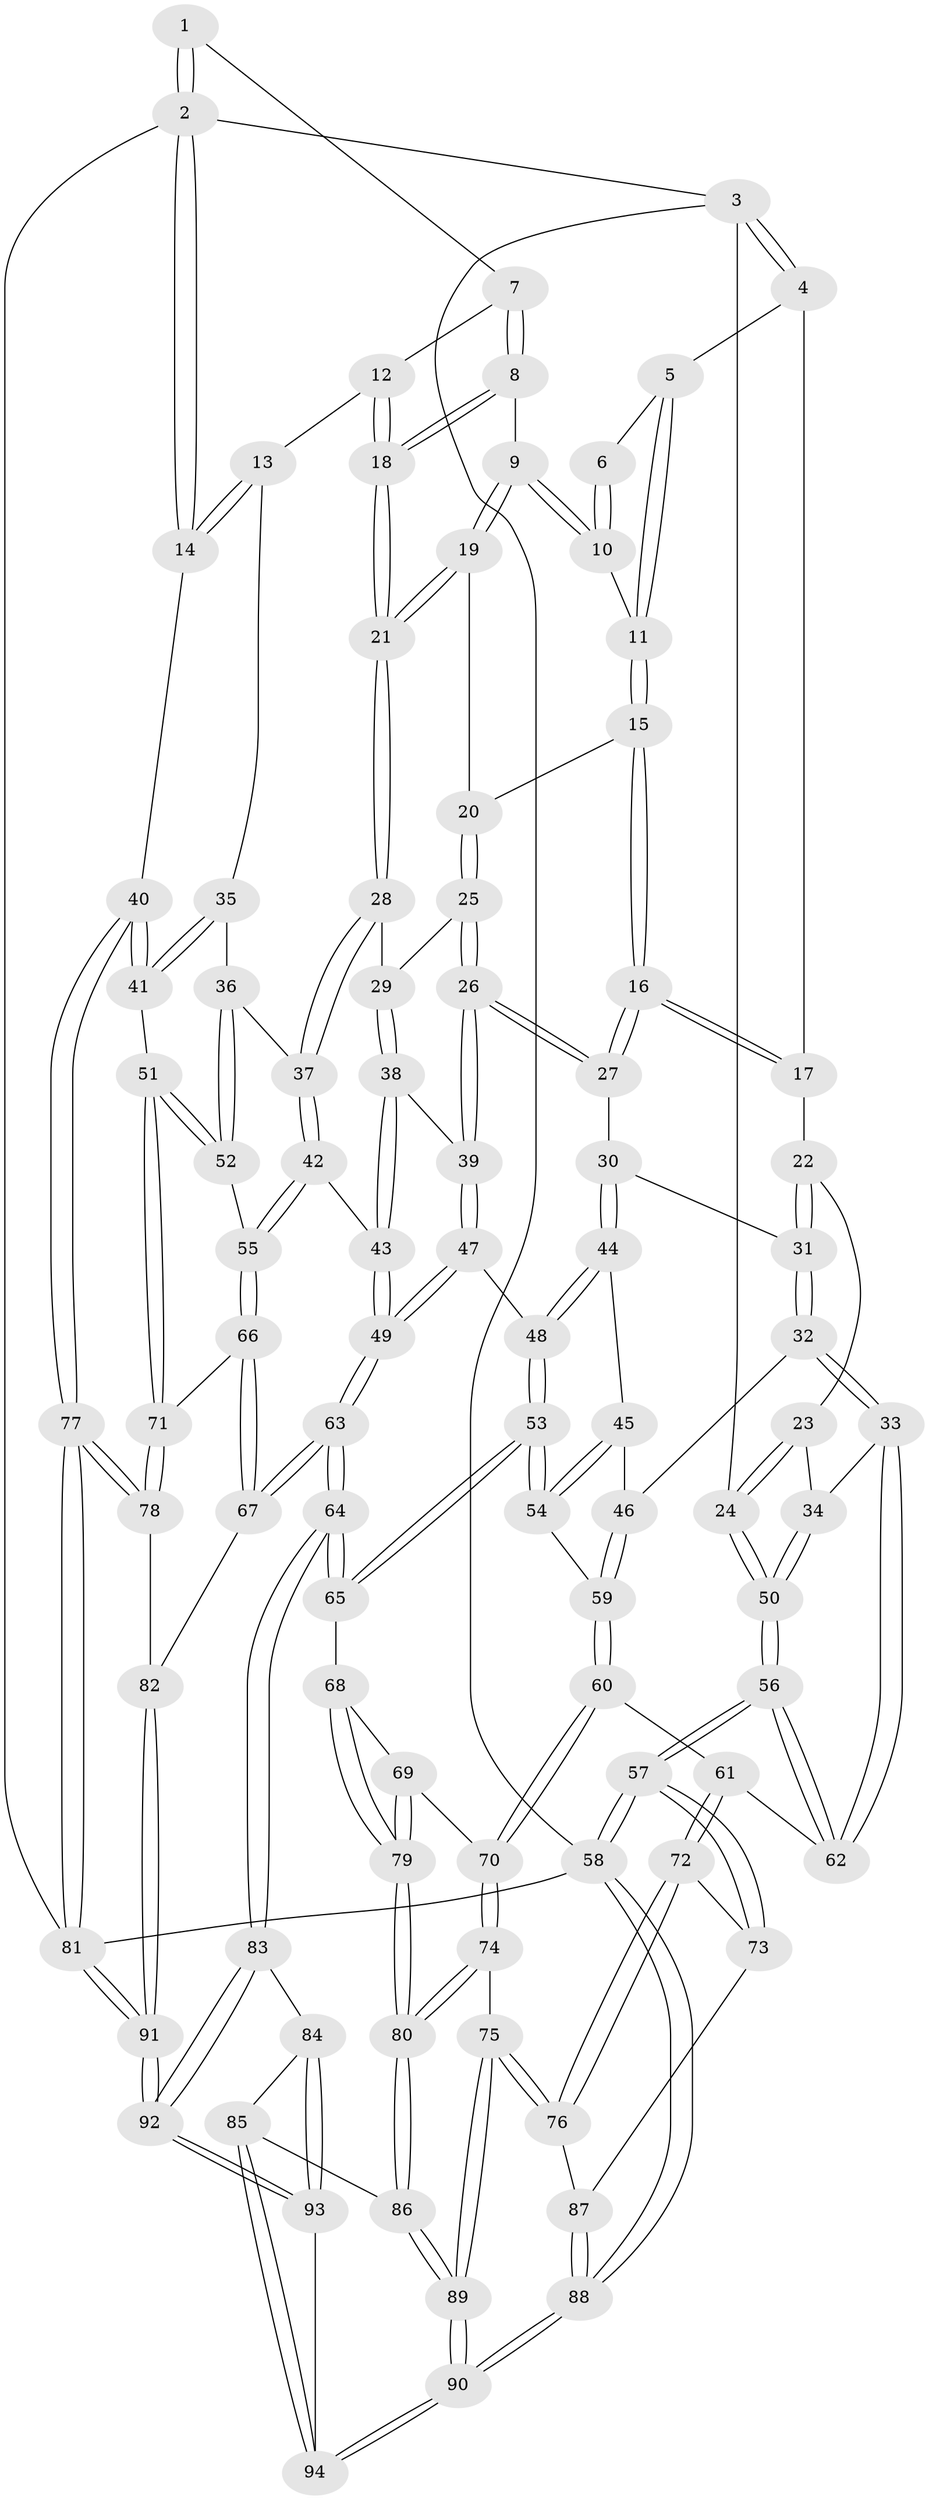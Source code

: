// Generated by graph-tools (version 1.1) at 2025/27/03/09/25 03:27:15]
// undirected, 94 vertices, 232 edges
graph export_dot {
graph [start="1"]
  node [color=gray90,style=filled];
  1 [pos="+0.7433420343330813+0"];
  2 [pos="+1+0"];
  3 [pos="+0+0"];
  4 [pos="+0.33528007835295054+0"];
  5 [pos="+0.46583261640621876+0"];
  6 [pos="+0.5538699896164155+0"];
  7 [pos="+0.7686502143655704+0.07565807258592352"];
  8 [pos="+0.675847433216756+0.13837242394493238"];
  9 [pos="+0.6704210642901487+0.135399381332458"];
  10 [pos="+0.6602620820906829+0.12619067527895145"];
  11 [pos="+0.5599418378019992+0.12063488520365534"];
  12 [pos="+0.8038835222385194+0.10694226970368864"];
  13 [pos="+0.9429022812028902+0.18788942945962606"];
  14 [pos="+1+0.09892198473593448"];
  15 [pos="+0.5282201671640826+0.198751126486016"];
  16 [pos="+0.3881084821538235+0.1958914488667519"];
  17 [pos="+0.34120754750569005+0.07381780417334093"];
  18 [pos="+0.7010245758894882+0.2619164156541649"];
  19 [pos="+0.5509674240669806+0.20319730960744442"];
  20 [pos="+0.5314604573985702+0.20124673919196331"];
  21 [pos="+0.701030450479612+0.26199815882432564"];
  22 [pos="+0.14247778007057324+0.23003643744486843"];
  23 [pos="+0.0790084710934993+0.2129440975597965"];
  24 [pos="+0+0"];
  25 [pos="+0.543703152655424+0.25661896891156677"];
  26 [pos="+0.5188810440080701+0.3540065706029075"];
  27 [pos="+0.37898412959863703+0.23772355123010466"];
  28 [pos="+0.7135119755095612+0.2906485121249403"];
  29 [pos="+0.643645191354262+0.31133641693167163"];
  30 [pos="+0.32894285700785414+0.30904358525919695"];
  31 [pos="+0.1883821125615962+0.2809356581525187"];
  32 [pos="+0.15102261187226768+0.42432687392697155"];
  33 [pos="+0.1244122617770512+0.4351161978470959"];
  34 [pos="+0.07598806603791095+0.3794783618820948"];
  35 [pos="+0.8341474575467581+0.28755309425296866"];
  36 [pos="+0.7786687657298911+0.3110569226919736"];
  37 [pos="+0.7397690042020781+0.30939509936985"];
  38 [pos="+0.5534330503994772+0.36564192471367485"];
  39 [pos="+0.5199287088299457+0.3561674128837647"];
  40 [pos="+1+0.4948436859395194"];
  41 [pos="+0.9987255858003914+0.49914594248459965"];
  42 [pos="+0.6745957666937671+0.4638509294749489"];
  43 [pos="+0.6105150090595551+0.47908684906180793"];
  44 [pos="+0.3292944369899427+0.3232420549969495"];
  45 [pos="+0.24410754863235903+0.40000577778282614"];
  46 [pos="+0.154876612794898+0.42504179339812065"];
  47 [pos="+0.4434323998375612+0.4388440294914088"];
  48 [pos="+0.3815225069237291+0.43642730768422405"];
  49 [pos="+0.5473625397548548+0.5520045768356693"];
  50 [pos="+0+0.3538821685335011"];
  51 [pos="+0.8779393268681112+0.5371832762916698"];
  52 [pos="+0.8528371327363734+0.5229353503905013"];
  53 [pos="+0.32462257558662494+0.5275770436384416"];
  54 [pos="+0.30902101601795173+0.527237042042955"];
  55 [pos="+0.739710533142716+0.5228827224717909"];
  56 [pos="+0+0.5116443447359413"];
  57 [pos="+0+0.6282020231461661"];
  58 [pos="+0+1"];
  59 [pos="+0.2838901094579832+0.5317911442130375"];
  60 [pos="+0.21143092565629382+0.5843841314458177"];
  61 [pos="+0.1106923015056486+0.5573130283128979"];
  62 [pos="+0.0842880803746388+0.5094382666082289"];
  63 [pos="+0.5307954763775684+0.6707851093274492"];
  64 [pos="+0.5276829975464781+0.6739939055778051"];
  65 [pos="+0.40260915192136154+0.6459717296294584"];
  66 [pos="+0.6919578934534769+0.6271282214304056"];
  67 [pos="+0.6496326003346116+0.6612187685397072"];
  68 [pos="+0.3830762850816458+0.6595041797419218"];
  69 [pos="+0.23864229460342967+0.642935890591641"];
  70 [pos="+0.21480184018553794+0.6119913700249966"];
  71 [pos="+0.8513799414717916+0.6442833828085666"];
  72 [pos="+0.09420548373291399+0.6128313238226971"];
  73 [pos="+0+0.6535113368050864"];
  74 [pos="+0.14224623375865322+0.722730006263622"];
  75 [pos="+0.11444482757333398+0.7151096409916733"];
  76 [pos="+0.10450408025079708+0.7090322989846916"];
  77 [pos="+1+1"];
  78 [pos="+0.8550834203738135+0.6757274307518213"];
  79 [pos="+0.2558408246389834+0.7911789906020489"];
  80 [pos="+0.2477379011748666+0.8053142055694579"];
  81 [pos="+1+1"];
  82 [pos="+0.7476622570279232+0.7385318918149529"];
  83 [pos="+0.5305131663466732+0.7972358156611058"];
  84 [pos="+0.37674396100874197+0.8483039359180282"];
  85 [pos="+0.30082710393727763+0.8487064097145159"];
  86 [pos="+0.2500727889425239+0.8252427211093248"];
  87 [pos="+0.07721398682448895+0.7149543383529416"];
  88 [pos="+0+1"];
  89 [pos="+0+1"];
  90 [pos="+0+1"];
  91 [pos="+0.7443655536704241+1"];
  92 [pos="+0.7204573807112754+1"];
  93 [pos="+0.480501339053138+1"];
  94 [pos="+0.4120545659110049+1"];
  1 -- 2;
  1 -- 2;
  1 -- 7;
  2 -- 3;
  2 -- 14;
  2 -- 14;
  2 -- 81;
  3 -- 4;
  3 -- 4;
  3 -- 24;
  3 -- 58;
  4 -- 5;
  4 -- 17;
  5 -- 6;
  5 -- 11;
  5 -- 11;
  6 -- 10;
  6 -- 10;
  7 -- 8;
  7 -- 8;
  7 -- 12;
  8 -- 9;
  8 -- 18;
  8 -- 18;
  9 -- 10;
  9 -- 10;
  9 -- 19;
  9 -- 19;
  10 -- 11;
  11 -- 15;
  11 -- 15;
  12 -- 13;
  12 -- 18;
  12 -- 18;
  13 -- 14;
  13 -- 14;
  13 -- 35;
  14 -- 40;
  15 -- 16;
  15 -- 16;
  15 -- 20;
  16 -- 17;
  16 -- 17;
  16 -- 27;
  16 -- 27;
  17 -- 22;
  18 -- 21;
  18 -- 21;
  19 -- 20;
  19 -- 21;
  19 -- 21;
  20 -- 25;
  20 -- 25;
  21 -- 28;
  21 -- 28;
  22 -- 23;
  22 -- 31;
  22 -- 31;
  23 -- 24;
  23 -- 24;
  23 -- 34;
  24 -- 50;
  24 -- 50;
  25 -- 26;
  25 -- 26;
  25 -- 29;
  26 -- 27;
  26 -- 27;
  26 -- 39;
  26 -- 39;
  27 -- 30;
  28 -- 29;
  28 -- 37;
  28 -- 37;
  29 -- 38;
  29 -- 38;
  30 -- 31;
  30 -- 44;
  30 -- 44;
  31 -- 32;
  31 -- 32;
  32 -- 33;
  32 -- 33;
  32 -- 46;
  33 -- 34;
  33 -- 62;
  33 -- 62;
  34 -- 50;
  34 -- 50;
  35 -- 36;
  35 -- 41;
  35 -- 41;
  36 -- 37;
  36 -- 52;
  36 -- 52;
  37 -- 42;
  37 -- 42;
  38 -- 39;
  38 -- 43;
  38 -- 43;
  39 -- 47;
  39 -- 47;
  40 -- 41;
  40 -- 41;
  40 -- 77;
  40 -- 77;
  41 -- 51;
  42 -- 43;
  42 -- 55;
  42 -- 55;
  43 -- 49;
  43 -- 49;
  44 -- 45;
  44 -- 48;
  44 -- 48;
  45 -- 46;
  45 -- 54;
  45 -- 54;
  46 -- 59;
  46 -- 59;
  47 -- 48;
  47 -- 49;
  47 -- 49;
  48 -- 53;
  48 -- 53;
  49 -- 63;
  49 -- 63;
  50 -- 56;
  50 -- 56;
  51 -- 52;
  51 -- 52;
  51 -- 71;
  51 -- 71;
  52 -- 55;
  53 -- 54;
  53 -- 54;
  53 -- 65;
  53 -- 65;
  54 -- 59;
  55 -- 66;
  55 -- 66;
  56 -- 57;
  56 -- 57;
  56 -- 62;
  56 -- 62;
  57 -- 58;
  57 -- 58;
  57 -- 73;
  57 -- 73;
  58 -- 88;
  58 -- 88;
  58 -- 81;
  59 -- 60;
  59 -- 60;
  60 -- 61;
  60 -- 70;
  60 -- 70;
  61 -- 62;
  61 -- 72;
  61 -- 72;
  63 -- 64;
  63 -- 64;
  63 -- 67;
  63 -- 67;
  64 -- 65;
  64 -- 65;
  64 -- 83;
  64 -- 83;
  65 -- 68;
  66 -- 67;
  66 -- 67;
  66 -- 71;
  67 -- 82;
  68 -- 69;
  68 -- 79;
  68 -- 79;
  69 -- 70;
  69 -- 79;
  69 -- 79;
  70 -- 74;
  70 -- 74;
  71 -- 78;
  71 -- 78;
  72 -- 73;
  72 -- 76;
  72 -- 76;
  73 -- 87;
  74 -- 75;
  74 -- 80;
  74 -- 80;
  75 -- 76;
  75 -- 76;
  75 -- 89;
  75 -- 89;
  76 -- 87;
  77 -- 78;
  77 -- 78;
  77 -- 81;
  77 -- 81;
  78 -- 82;
  79 -- 80;
  79 -- 80;
  80 -- 86;
  80 -- 86;
  81 -- 91;
  81 -- 91;
  82 -- 91;
  82 -- 91;
  83 -- 84;
  83 -- 92;
  83 -- 92;
  84 -- 85;
  84 -- 93;
  84 -- 93;
  85 -- 86;
  85 -- 94;
  85 -- 94;
  86 -- 89;
  86 -- 89;
  87 -- 88;
  87 -- 88;
  88 -- 90;
  88 -- 90;
  89 -- 90;
  89 -- 90;
  90 -- 94;
  90 -- 94;
  91 -- 92;
  91 -- 92;
  92 -- 93;
  92 -- 93;
  93 -- 94;
}
